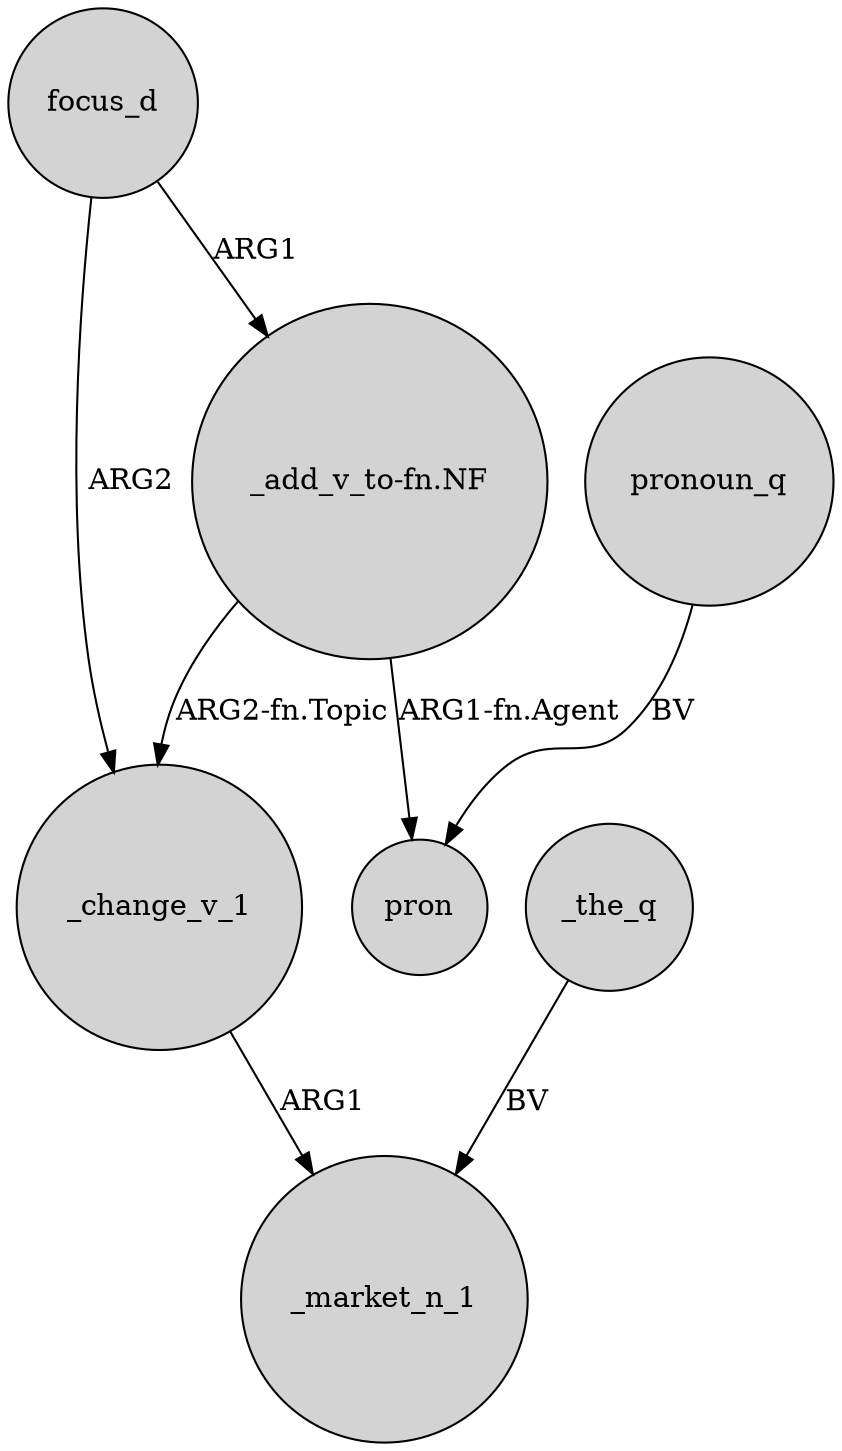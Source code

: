 digraph {
	node [shape=circle style=filled]
	focus_d -> _change_v_1 [label=ARG2]
	focus_d -> "_add_v_to-fn.NF" [label=ARG1]
	_change_v_1 -> _market_n_1 [label=ARG1]
	_the_q -> _market_n_1 [label=BV]
	"_add_v_to-fn.NF" -> pron [label="ARG1-fn.Agent"]
	"_add_v_to-fn.NF" -> _change_v_1 [label="ARG2-fn.Topic"]
	pronoun_q -> pron [label=BV]
}
